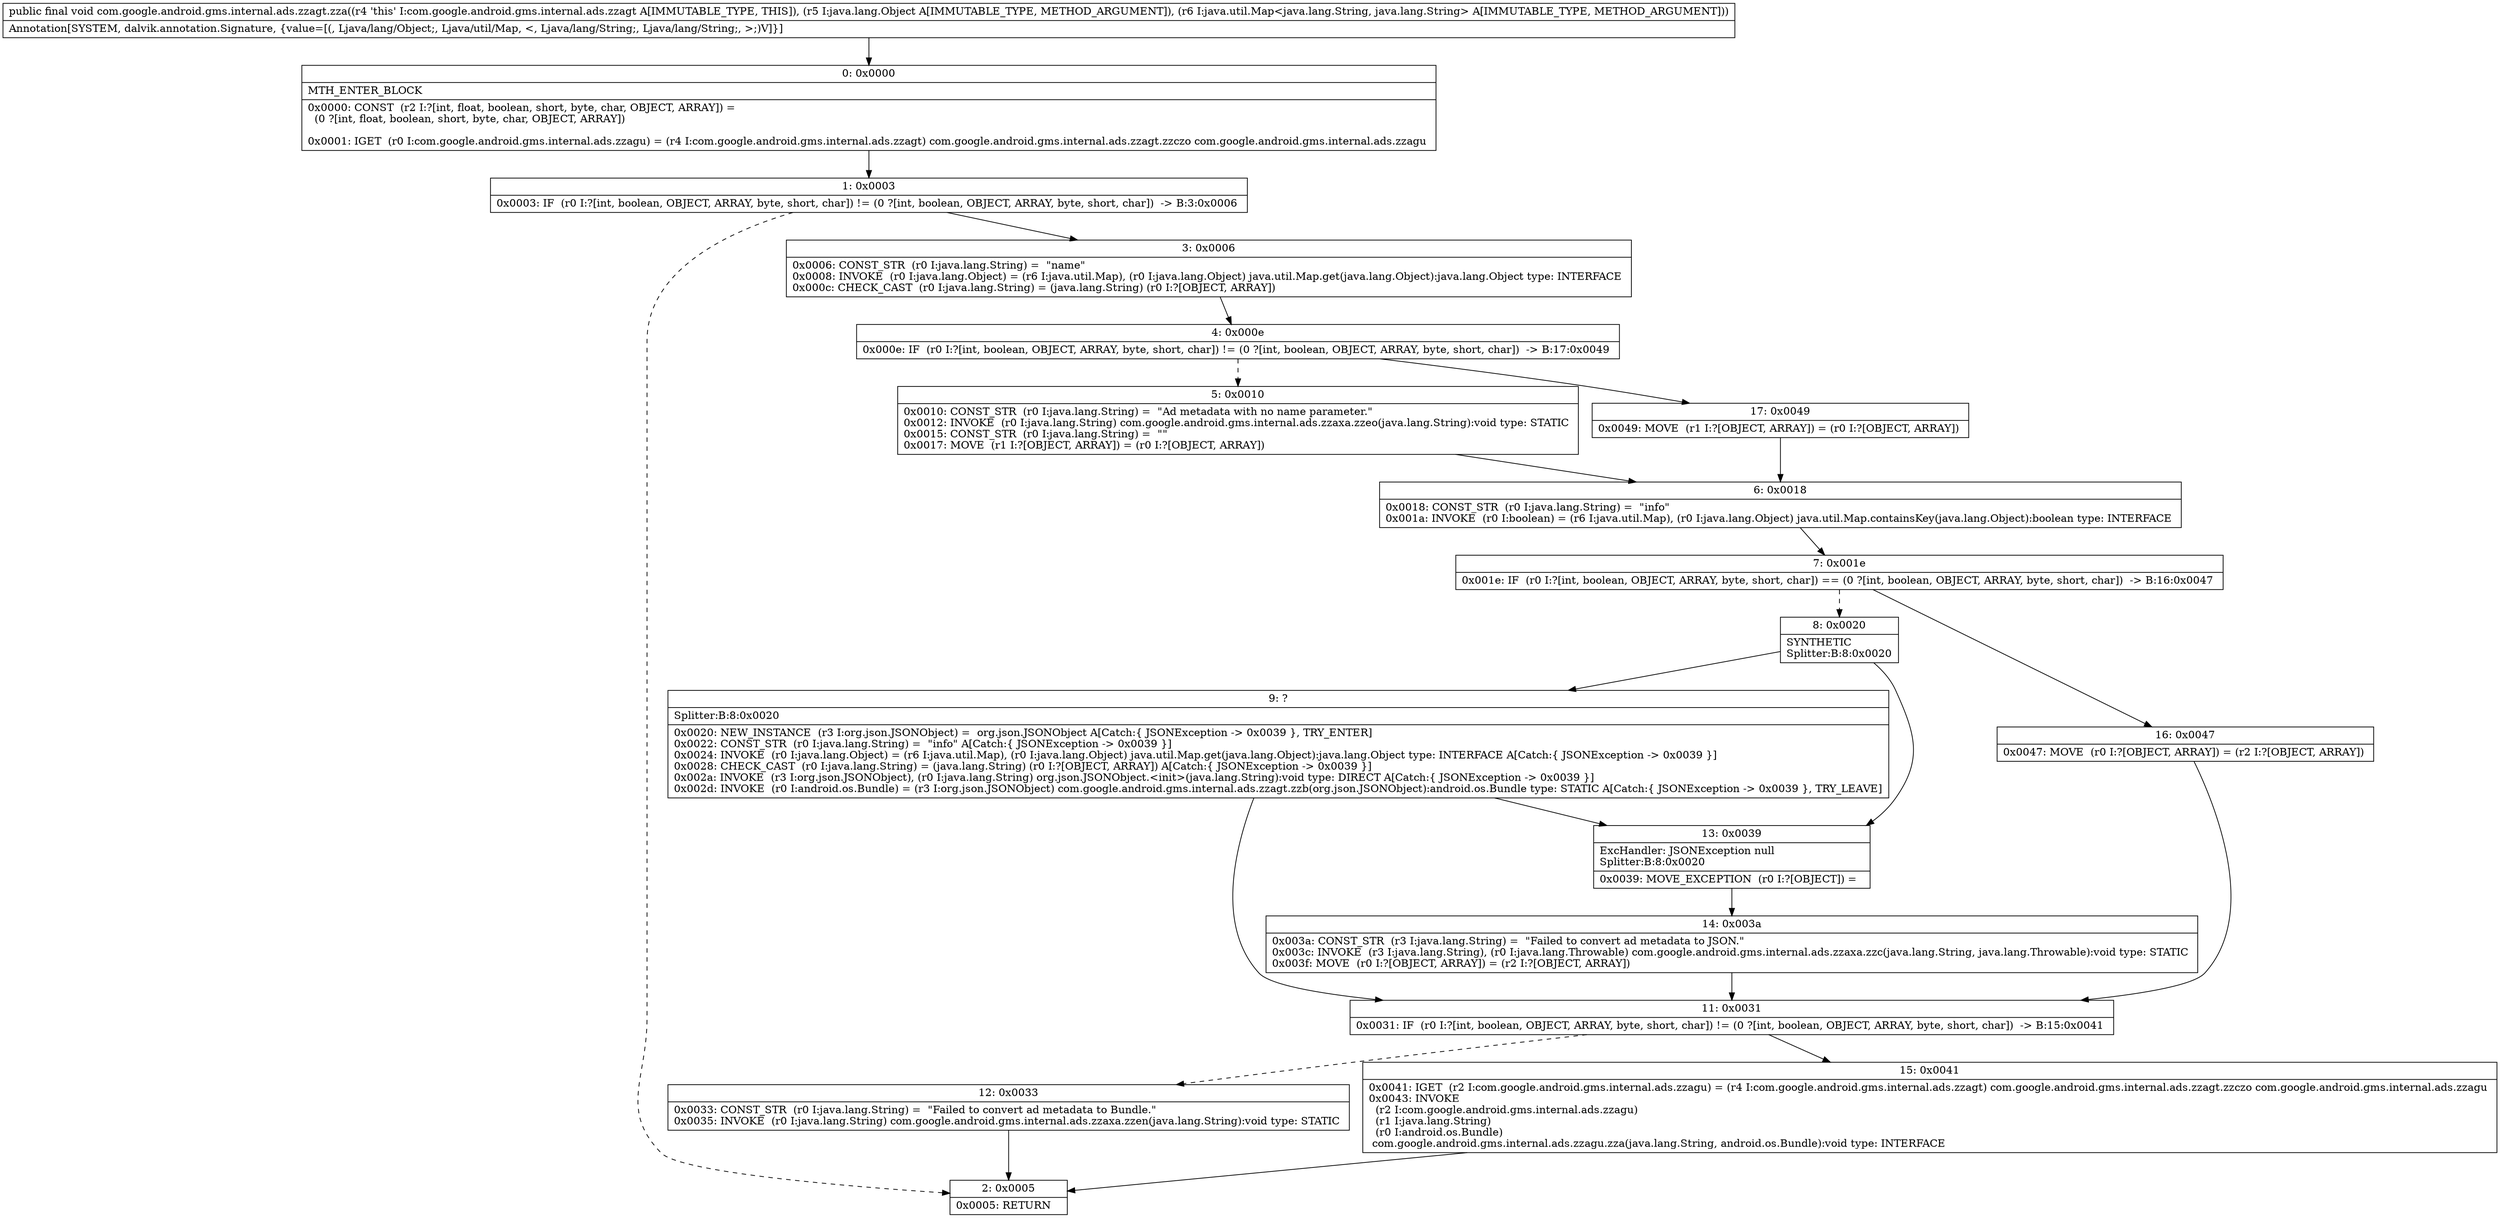 digraph "CFG forcom.google.android.gms.internal.ads.zzagt.zza(Ljava\/lang\/Object;Ljava\/util\/Map;)V" {
Node_0 [shape=record,label="{0\:\ 0x0000|MTH_ENTER_BLOCK\l|0x0000: CONST  (r2 I:?[int, float, boolean, short, byte, char, OBJECT, ARRAY]) = \l  (0 ?[int, float, boolean, short, byte, char, OBJECT, ARRAY])\l \l0x0001: IGET  (r0 I:com.google.android.gms.internal.ads.zzagu) = (r4 I:com.google.android.gms.internal.ads.zzagt) com.google.android.gms.internal.ads.zzagt.zzczo com.google.android.gms.internal.ads.zzagu \l}"];
Node_1 [shape=record,label="{1\:\ 0x0003|0x0003: IF  (r0 I:?[int, boolean, OBJECT, ARRAY, byte, short, char]) != (0 ?[int, boolean, OBJECT, ARRAY, byte, short, char])  \-\> B:3:0x0006 \l}"];
Node_2 [shape=record,label="{2\:\ 0x0005|0x0005: RETURN   \l}"];
Node_3 [shape=record,label="{3\:\ 0x0006|0x0006: CONST_STR  (r0 I:java.lang.String) =  \"name\" \l0x0008: INVOKE  (r0 I:java.lang.Object) = (r6 I:java.util.Map), (r0 I:java.lang.Object) java.util.Map.get(java.lang.Object):java.lang.Object type: INTERFACE \l0x000c: CHECK_CAST  (r0 I:java.lang.String) = (java.lang.String) (r0 I:?[OBJECT, ARRAY]) \l}"];
Node_4 [shape=record,label="{4\:\ 0x000e|0x000e: IF  (r0 I:?[int, boolean, OBJECT, ARRAY, byte, short, char]) != (0 ?[int, boolean, OBJECT, ARRAY, byte, short, char])  \-\> B:17:0x0049 \l}"];
Node_5 [shape=record,label="{5\:\ 0x0010|0x0010: CONST_STR  (r0 I:java.lang.String) =  \"Ad metadata with no name parameter.\" \l0x0012: INVOKE  (r0 I:java.lang.String) com.google.android.gms.internal.ads.zzaxa.zzeo(java.lang.String):void type: STATIC \l0x0015: CONST_STR  (r0 I:java.lang.String) =  \"\" \l0x0017: MOVE  (r1 I:?[OBJECT, ARRAY]) = (r0 I:?[OBJECT, ARRAY]) \l}"];
Node_6 [shape=record,label="{6\:\ 0x0018|0x0018: CONST_STR  (r0 I:java.lang.String) =  \"info\" \l0x001a: INVOKE  (r0 I:boolean) = (r6 I:java.util.Map), (r0 I:java.lang.Object) java.util.Map.containsKey(java.lang.Object):boolean type: INTERFACE \l}"];
Node_7 [shape=record,label="{7\:\ 0x001e|0x001e: IF  (r0 I:?[int, boolean, OBJECT, ARRAY, byte, short, char]) == (0 ?[int, boolean, OBJECT, ARRAY, byte, short, char])  \-\> B:16:0x0047 \l}"];
Node_8 [shape=record,label="{8\:\ 0x0020|SYNTHETIC\lSplitter:B:8:0x0020\l}"];
Node_9 [shape=record,label="{9\:\ ?|Splitter:B:8:0x0020\l|0x0020: NEW_INSTANCE  (r3 I:org.json.JSONObject) =  org.json.JSONObject A[Catch:\{ JSONException \-\> 0x0039 \}, TRY_ENTER]\l0x0022: CONST_STR  (r0 I:java.lang.String) =  \"info\" A[Catch:\{ JSONException \-\> 0x0039 \}]\l0x0024: INVOKE  (r0 I:java.lang.Object) = (r6 I:java.util.Map), (r0 I:java.lang.Object) java.util.Map.get(java.lang.Object):java.lang.Object type: INTERFACE A[Catch:\{ JSONException \-\> 0x0039 \}]\l0x0028: CHECK_CAST  (r0 I:java.lang.String) = (java.lang.String) (r0 I:?[OBJECT, ARRAY]) A[Catch:\{ JSONException \-\> 0x0039 \}]\l0x002a: INVOKE  (r3 I:org.json.JSONObject), (r0 I:java.lang.String) org.json.JSONObject.\<init\>(java.lang.String):void type: DIRECT A[Catch:\{ JSONException \-\> 0x0039 \}]\l0x002d: INVOKE  (r0 I:android.os.Bundle) = (r3 I:org.json.JSONObject) com.google.android.gms.internal.ads.zzagt.zzb(org.json.JSONObject):android.os.Bundle type: STATIC A[Catch:\{ JSONException \-\> 0x0039 \}, TRY_LEAVE]\l}"];
Node_11 [shape=record,label="{11\:\ 0x0031|0x0031: IF  (r0 I:?[int, boolean, OBJECT, ARRAY, byte, short, char]) != (0 ?[int, boolean, OBJECT, ARRAY, byte, short, char])  \-\> B:15:0x0041 \l}"];
Node_12 [shape=record,label="{12\:\ 0x0033|0x0033: CONST_STR  (r0 I:java.lang.String) =  \"Failed to convert ad metadata to Bundle.\" \l0x0035: INVOKE  (r0 I:java.lang.String) com.google.android.gms.internal.ads.zzaxa.zzen(java.lang.String):void type: STATIC \l}"];
Node_13 [shape=record,label="{13\:\ 0x0039|ExcHandler: JSONException null\lSplitter:B:8:0x0020\l|0x0039: MOVE_EXCEPTION  (r0 I:?[OBJECT]) =  \l}"];
Node_14 [shape=record,label="{14\:\ 0x003a|0x003a: CONST_STR  (r3 I:java.lang.String) =  \"Failed to convert ad metadata to JSON.\" \l0x003c: INVOKE  (r3 I:java.lang.String), (r0 I:java.lang.Throwable) com.google.android.gms.internal.ads.zzaxa.zzc(java.lang.String, java.lang.Throwable):void type: STATIC \l0x003f: MOVE  (r0 I:?[OBJECT, ARRAY]) = (r2 I:?[OBJECT, ARRAY]) \l}"];
Node_15 [shape=record,label="{15\:\ 0x0041|0x0041: IGET  (r2 I:com.google.android.gms.internal.ads.zzagu) = (r4 I:com.google.android.gms.internal.ads.zzagt) com.google.android.gms.internal.ads.zzagt.zzczo com.google.android.gms.internal.ads.zzagu \l0x0043: INVOKE  \l  (r2 I:com.google.android.gms.internal.ads.zzagu)\l  (r1 I:java.lang.String)\l  (r0 I:android.os.Bundle)\l com.google.android.gms.internal.ads.zzagu.zza(java.lang.String, android.os.Bundle):void type: INTERFACE \l}"];
Node_16 [shape=record,label="{16\:\ 0x0047|0x0047: MOVE  (r0 I:?[OBJECT, ARRAY]) = (r2 I:?[OBJECT, ARRAY]) \l}"];
Node_17 [shape=record,label="{17\:\ 0x0049|0x0049: MOVE  (r1 I:?[OBJECT, ARRAY]) = (r0 I:?[OBJECT, ARRAY]) \l}"];
MethodNode[shape=record,label="{public final void com.google.android.gms.internal.ads.zzagt.zza((r4 'this' I:com.google.android.gms.internal.ads.zzagt A[IMMUTABLE_TYPE, THIS]), (r5 I:java.lang.Object A[IMMUTABLE_TYPE, METHOD_ARGUMENT]), (r6 I:java.util.Map\<java.lang.String, java.lang.String\> A[IMMUTABLE_TYPE, METHOD_ARGUMENT]))  | Annotation[SYSTEM, dalvik.annotation.Signature, \{value=[(, Ljava\/lang\/Object;, Ljava\/util\/Map, \<, Ljava\/lang\/String;, Ljava\/lang\/String;, \>;)V]\}]\l}"];
MethodNode -> Node_0;
Node_0 -> Node_1;
Node_1 -> Node_2[style=dashed];
Node_1 -> Node_3;
Node_3 -> Node_4;
Node_4 -> Node_5[style=dashed];
Node_4 -> Node_17;
Node_5 -> Node_6;
Node_6 -> Node_7;
Node_7 -> Node_8[style=dashed];
Node_7 -> Node_16;
Node_8 -> Node_9;
Node_8 -> Node_13;
Node_9 -> Node_13;
Node_9 -> Node_11;
Node_11 -> Node_12[style=dashed];
Node_11 -> Node_15;
Node_12 -> Node_2;
Node_13 -> Node_14;
Node_14 -> Node_11;
Node_15 -> Node_2;
Node_16 -> Node_11;
Node_17 -> Node_6;
}

